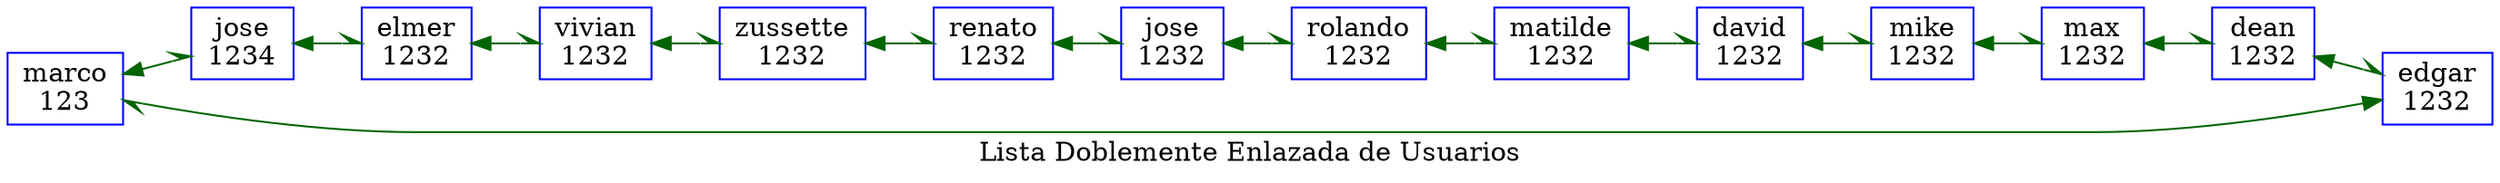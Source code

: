 digraph G {
rankdir=LR
	node [color=blue shape=box]
"marco123" [label="marco\n123"];

	marco123 -> jose1234
[dir=both arrowhead=halfopen color=darkgreen]
"jose1234" [label="jose\n1234"];

	jose1234 -> elmer1232
[dir=both arrowhead=halfopen color=darkgreen]
"elmer1232" [label="elmer\n1232"];

	elmer1232 -> vivian1232
[dir=both arrowhead=halfopen color=darkgreen]
"vivian1232" [label="vivian\n1232"];

	vivian1232 -> zussette1232
[dir=both arrowhead=halfopen color=darkgreen]
"zussette1232" [label="zussette\n1232"];

	zussette1232 -> renato1232
[dir=both arrowhead=halfopen color=darkgreen]
"renato1232" [label="renato\n1232"];

	renato1232 -> jose1232
[dir=both arrowhead=halfopen color=darkgreen]
"jose1232" [label="jose\n1232"];

	jose1232 -> rolando1232
[dir=both arrowhead=halfopen color=darkgreen]
"rolando1232" [label="rolando\n1232"];

	rolando1232 -> matilde1232
[dir=both arrowhead=halfopen color=darkgreen]
"matilde1232" [label="matilde\n1232"];

	matilde1232 -> david1232
[dir=both arrowhead=halfopen color=darkgreen]
"david1232" [label="david\n1232"];

	david1232 -> mike1232
[dir=both arrowhead=halfopen color=darkgreen]
"mike1232" [label="mike\n1232"];

	mike1232 -> max1232
[dir=both arrowhead=halfopen color=darkgreen]
"max1232" [label="max\n1232"];

	max1232 -> dean1232
[dir=both arrowhead=halfopen color=darkgreen]
"dean1232" [label="dean\n1232"];

	dean1232 -> edgar1232
[dir=both arrowhead=halfopen color=darkgreen]
"edgar1232" [label="edgar\n1232"];

	edgar1232 -> marco123
[dir=both arrowhead=halfopen color=darkgreen]
label = "Lista Doblemente Enlazada de Usuarios"; 

}
